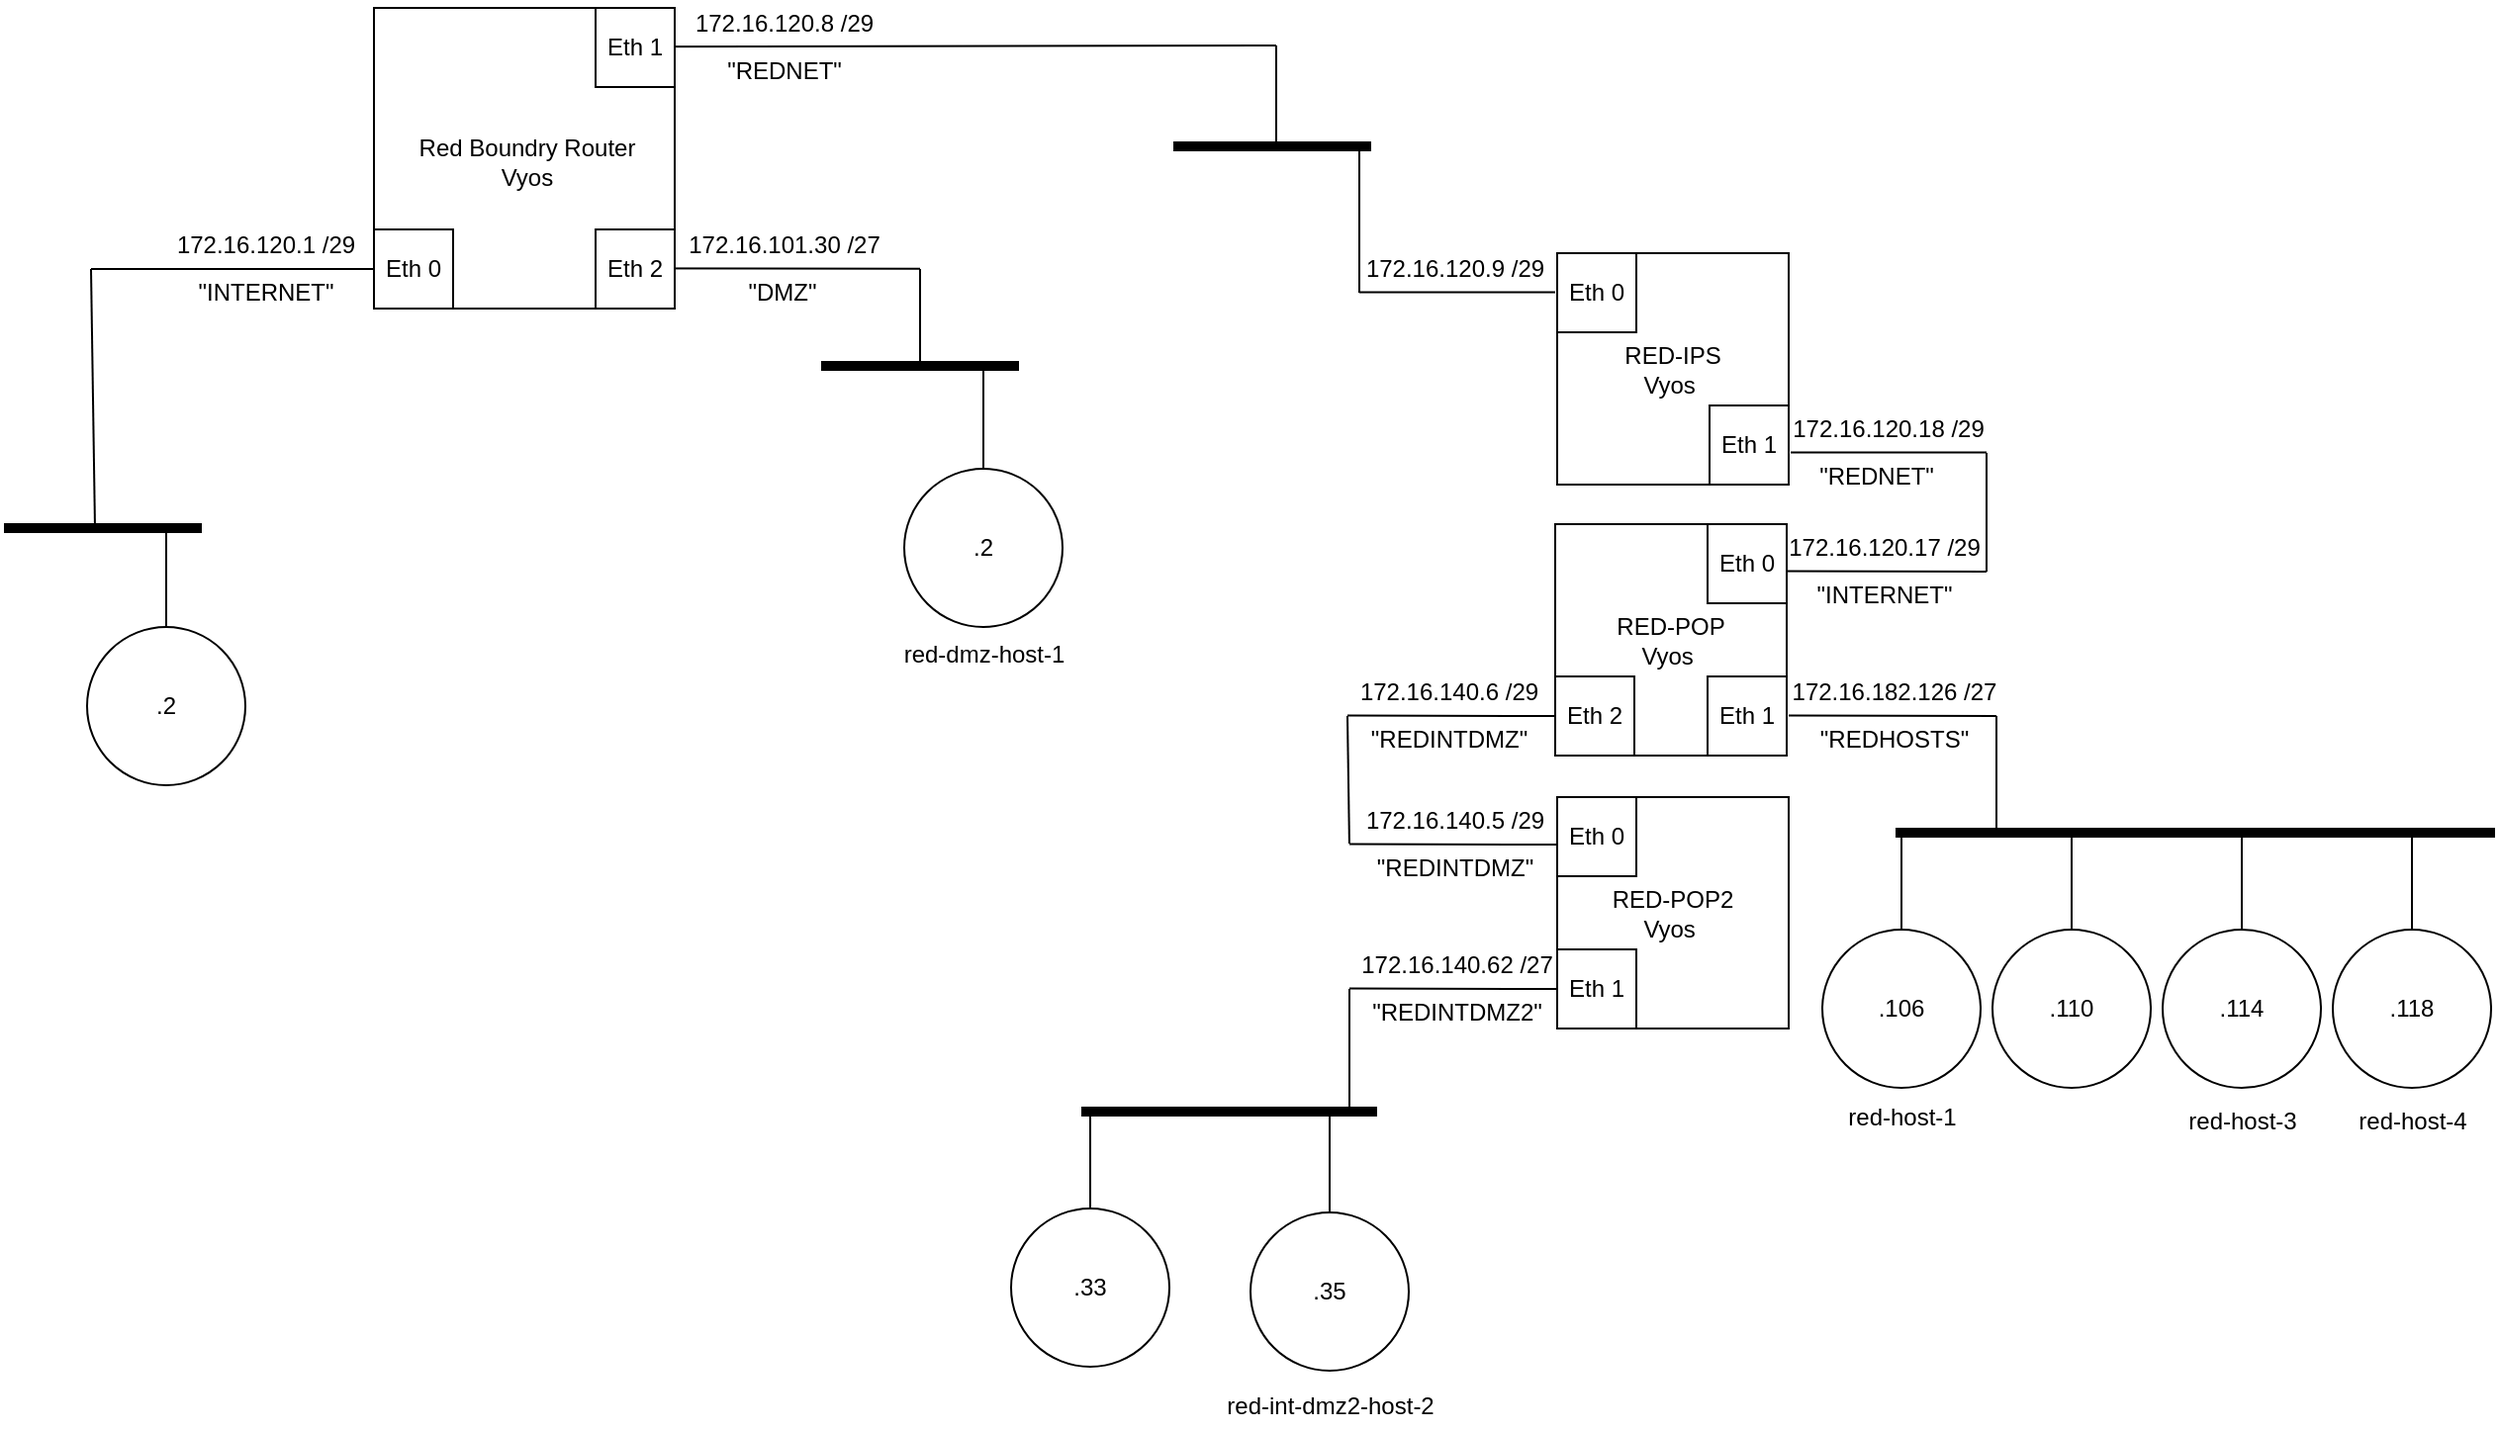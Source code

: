 <mxfile version="27.0.2">
  <diagram name="Page-1" id="r5pY6OEH55r_MRl_l-7a">
    <mxGraphModel dx="766" dy="1320" grid="0" gridSize="10" guides="1" tooltips="1" connect="1" arrows="1" fold="1" page="1" pageScale="1" pageWidth="1500" pageHeight="1100" math="0" shadow="0">
      <root>
        <mxCell id="0" />
        <mxCell id="1" parent="0" />
        <mxCell id="gthj1zMNGUcNPDBHIXGr-64" value="" style="endArrow=none;html=1;rounded=0;" parent="1" edge="1">
          <mxGeometry width="50" height="50" relative="1" as="geometry">
            <mxPoint x="1140" y="614" as="sourcePoint" />
            <mxPoint x="1035" y="613.73" as="targetPoint" />
          </mxGeometry>
        </mxCell>
        <mxCell id="gthj1zMNGUcNPDBHIXGr-65" value="172.16.120.17 /29" style="text;html=1;align=center;verticalAlign=middle;resizable=0;points=[];autosize=1;strokeColor=none;fillColor=none;spacingBottom=0;" parent="1" vertex="1">
          <mxGeometry x="1030" y="589.94" width="115" height="24" as="geometry" />
        </mxCell>
        <mxCell id="gthj1zMNGUcNPDBHIXGr-48" value="" style="endArrow=none;html=1;rounded=0;" parent="1" edge="1">
          <mxGeometry width="50" height="50" relative="1" as="geometry">
            <mxPoint x="922" y="472.79" as="sourcePoint" />
            <mxPoint x="823" y="472.79" as="targetPoint" />
          </mxGeometry>
        </mxCell>
        <mxCell id="gthj1zMNGUcNPDBHIXGr-32" value="" style="endArrow=none;html=1;rounded=0;" parent="1" edge="1">
          <mxGeometry width="50" height="50" relative="1" as="geometry">
            <mxPoint x="220" y="643" as="sourcePoint" />
            <mxPoint x="220" y="592" as="targetPoint" />
          </mxGeometry>
        </mxCell>
        <mxCell id="gthj1zMNGUcNPDBHIXGr-12" value="" style="endArrow=none;html=1;rounded=0;exitX=1;exitY=0.5;exitDx=0;exitDy=0;" parent="1" edge="1">
          <mxGeometry width="50" height="50" relative="1" as="geometry">
            <mxPoint x="437" y="348.64" as="sourcePoint" />
            <mxPoint x="781" y="348" as="targetPoint" />
          </mxGeometry>
        </mxCell>
        <mxCell id="gthj1zMNGUcNPDBHIXGr-13" value="" style="endArrow=none;html=1;rounded=0;exitX=1;exitY=0.5;exitDx=0;exitDy=0;" parent="1" edge="1">
          <mxGeometry width="50" height="50" relative="1" as="geometry">
            <mxPoint x="384" y="460.64" as="sourcePoint" />
            <mxPoint x="601" y="460.91" as="targetPoint" />
          </mxGeometry>
        </mxCell>
        <mxCell id="gthj1zMNGUcNPDBHIXGr-10" value="" style="endArrow=none;html=1;rounded=0;" parent="1" target="gthj1zMNGUcNPDBHIXGr-8" edge="1">
          <mxGeometry width="50" height="50" relative="1" as="geometry">
            <mxPoint x="182" y="461" as="sourcePoint" />
            <mxPoint x="325" y="461" as="targetPoint" />
          </mxGeometry>
        </mxCell>
        <mxCell id="gthj1zMNGUcNPDBHIXGr-9" value="172.16.120.1 /29" style="text;html=1;align=center;verticalAlign=middle;resizable=0;points=[];autosize=1;strokeColor=none;fillColor=none;spacingBottom=0;" parent="1" vertex="1">
          <mxGeometry x="216" y="437" width="108" height="24" as="geometry" />
        </mxCell>
        <mxCell id="gthj1zMNGUcNPDBHIXGr-3" value="" style="whiteSpace=wrap;html=1;aspect=fixed;" parent="1" vertex="1">
          <mxGeometry x="325" y="329" width="152" height="152" as="geometry" />
        </mxCell>
        <mxCell id="gthj1zMNGUcNPDBHIXGr-5" value="&lt;br&gt;&lt;div&gt;Red Boundry Router&lt;/div&gt;&lt;div&gt;Vyos&lt;/div&gt;" style="text;html=1;align=center;verticalAlign=middle;resizable=0;points=[];autosize=1;strokeColor=none;fillColor=none;" parent="1" vertex="1">
          <mxGeometry x="338" y="372" width="127" height="55" as="geometry" />
        </mxCell>
        <mxCell id="gthj1zMNGUcNPDBHIXGr-6" value="Eth 1" style="whiteSpace=wrap;html=1;aspect=fixed;" parent="1" vertex="1">
          <mxGeometry x="437" y="329" width="40" height="40" as="geometry" />
        </mxCell>
        <mxCell id="gthj1zMNGUcNPDBHIXGr-7" value="Eth 2" style="whiteSpace=wrap;html=1;aspect=fixed;" parent="1" vertex="1">
          <mxGeometry x="437" y="441" width="40" height="40" as="geometry" />
        </mxCell>
        <mxCell id="gthj1zMNGUcNPDBHIXGr-8" value="Eth 0" style="whiteSpace=wrap;html=1;aspect=fixed;" parent="1" vertex="1">
          <mxGeometry x="325" y="441" width="40" height="40" as="geometry" />
        </mxCell>
        <mxCell id="gthj1zMNGUcNPDBHIXGr-11" value="&quot;INTERNET&quot;" style="text;html=1;align=center;verticalAlign=middle;resizable=0;points=[];autosize=1;strokeColor=none;fillColor=none;spacingBottom=0;" parent="1" vertex="1">
          <mxGeometry x="226.5" y="461" width="87" height="24" as="geometry" />
        </mxCell>
        <mxCell id="gthj1zMNGUcNPDBHIXGr-14" value="172.16.120.8 /29" style="text;html=1;align=center;verticalAlign=middle;resizable=0;points=[];autosize=1;strokeColor=none;fillColor=none;spacingBottom=0;" parent="1" vertex="1">
          <mxGeometry x="478" y="325" width="108" height="24" as="geometry" />
        </mxCell>
        <mxCell id="gthj1zMNGUcNPDBHIXGr-15" value="&quot;REDNET&quot;" style="text;html=1;align=center;verticalAlign=middle;resizable=0;points=[];autosize=1;strokeColor=none;fillColor=none;spacingBottom=0;" parent="1" vertex="1">
          <mxGeometry x="493.5" y="349" width="76" height="24" as="geometry" />
        </mxCell>
        <mxCell id="gthj1zMNGUcNPDBHIXGr-16" value="172.16.101.30 /27" style="text;html=1;align=center;verticalAlign=middle;resizable=0;points=[];autosize=1;strokeColor=none;fillColor=none;spacingBottom=0;" parent="1" vertex="1">
          <mxGeometry x="474" y="437" width="115" height="24" as="geometry" />
        </mxCell>
        <mxCell id="gthj1zMNGUcNPDBHIXGr-17" value="&quot;DMZ&quot;" style="text;html=1;align=center;verticalAlign=middle;resizable=0;points=[];autosize=1;strokeColor=none;fillColor=none;spacingBottom=0;" parent="1" vertex="1">
          <mxGeometry x="504.5" y="461" width="53" height="24" as="geometry" />
        </mxCell>
        <mxCell id="gthj1zMNGUcNPDBHIXGr-19" value="" style="endArrow=none;html=1;rounded=0;" parent="1" edge="1">
          <mxGeometry width="50" height="50" relative="1" as="geometry">
            <mxPoint x="601" y="510" as="sourcePoint" />
            <mxPoint x="601" y="461" as="targetPoint" />
          </mxGeometry>
        </mxCell>
        <mxCell id="gthj1zMNGUcNPDBHIXGr-22" value="" style="endArrow=none;html=1;rounded=0;" parent="1" edge="1">
          <mxGeometry width="50" height="50" relative="1" as="geometry">
            <mxPoint x="184" y="592" as="sourcePoint" />
            <mxPoint x="182" y="461" as="targetPoint" />
          </mxGeometry>
        </mxCell>
        <mxCell id="gthj1zMNGUcNPDBHIXGr-24" value="" style="endArrow=none;html=1;rounded=0;" parent="1" edge="1">
          <mxGeometry width="50" height="50" relative="1" as="geometry">
            <mxPoint x="781" y="397" as="sourcePoint" />
            <mxPoint x="781" y="348" as="targetPoint" />
          </mxGeometry>
        </mxCell>
        <mxCell id="gthj1zMNGUcNPDBHIXGr-25" value="" style="shape=link;html=1;rounded=0;strokeWidth=3;width=-4;" parent="1" edge="1">
          <mxGeometry width="100" relative="1" as="geometry">
            <mxPoint x="729" y="399" as="sourcePoint" />
            <mxPoint x="829" y="399" as="targetPoint" />
          </mxGeometry>
        </mxCell>
        <mxCell id="gthj1zMNGUcNPDBHIXGr-26" value="" style="shape=link;html=1;rounded=0;strokeWidth=3;width=-4;" parent="1" edge="1">
          <mxGeometry width="100" relative="1" as="geometry">
            <mxPoint x="551" y="510" as="sourcePoint" />
            <mxPoint x="651" y="510" as="targetPoint" />
          </mxGeometry>
        </mxCell>
        <mxCell id="gthj1zMNGUcNPDBHIXGr-27" value="" style="shape=link;html=1;rounded=0;strokeWidth=3;width=-4;" parent="1" edge="1">
          <mxGeometry width="100" relative="1" as="geometry">
            <mxPoint x="138" y="592" as="sourcePoint" />
            <mxPoint x="238" y="592" as="targetPoint" />
          </mxGeometry>
        </mxCell>
        <mxCell id="gthj1zMNGUcNPDBHIXGr-29" value=".2" style="ellipse;whiteSpace=wrap;html=1;aspect=fixed;" parent="1" vertex="1">
          <mxGeometry x="180" y="642" width="80" height="80" as="geometry" />
        </mxCell>
        <mxCell id="gthj1zMNGUcNPDBHIXGr-33" value="" style="endArrow=none;html=1;rounded=0;" parent="1" edge="1">
          <mxGeometry width="50" height="50" relative="1" as="geometry">
            <mxPoint x="633" y="563" as="sourcePoint" />
            <mxPoint x="633" y="512" as="targetPoint" />
          </mxGeometry>
        </mxCell>
        <mxCell id="gthj1zMNGUcNPDBHIXGr-34" value=".2" style="ellipse;whiteSpace=wrap;html=1;aspect=fixed;" parent="1" vertex="1">
          <mxGeometry x="593" y="562" width="80" height="80" as="geometry" />
        </mxCell>
        <mxCell id="gthj1zMNGUcNPDBHIXGr-35" value="" style="endArrow=none;html=1;rounded=0;" parent="1" edge="1">
          <mxGeometry width="50" height="50" relative="1" as="geometry">
            <mxPoint x="823" y="473" as="sourcePoint" />
            <mxPoint x="823" y="401" as="targetPoint" />
          </mxGeometry>
        </mxCell>
        <mxCell id="gthj1zMNGUcNPDBHIXGr-41" value="red-dmz-host-1" style="text;html=1;align=center;verticalAlign=middle;resizable=0;points=[];autosize=1;strokeColor=none;fillColor=none;spacingBottom=0;" parent="1" vertex="1">
          <mxGeometry x="583.5" y="644" width="99" height="24" as="geometry" />
        </mxCell>
        <mxCell id="gthj1zMNGUcNPDBHIXGr-47" value="&lt;div&gt;RED-IPS&lt;/div&gt;&lt;div&gt;Vyos&amp;nbsp;&lt;/div&gt;" style="whiteSpace=wrap;html=1;aspect=fixed;" parent="1" vertex="1">
          <mxGeometry x="923" y="453" width="117" height="117" as="geometry" />
        </mxCell>
        <mxCell id="gthj1zMNGUcNPDBHIXGr-50" value="Eth 0" style="whiteSpace=wrap;html=1;aspect=fixed;" parent="1" vertex="1">
          <mxGeometry x="923" y="453" width="40" height="40" as="geometry" />
        </mxCell>
        <mxCell id="gthj1zMNGUcNPDBHIXGr-51" value="172.16.120.9 /29" style="text;html=1;align=center;verticalAlign=middle;resizable=0;points=[];autosize=1;strokeColor=none;fillColor=none;spacingBottom=0;" parent="1" vertex="1">
          <mxGeometry x="817" y="449" width="108" height="24" as="geometry" />
        </mxCell>
        <mxCell id="gthj1zMNGUcNPDBHIXGr-52" value="Eth 1" style="whiteSpace=wrap;html=1;aspect=fixed;" parent="1" vertex="1">
          <mxGeometry x="1000" y="530" width="40" height="40" as="geometry" />
        </mxCell>
        <mxCell id="gthj1zMNGUcNPDBHIXGr-54" value="&lt;div&gt;RED-POP&lt;/div&gt;&lt;div&gt;Vyos&amp;nbsp;&lt;/div&gt;" style="whiteSpace=wrap;html=1;aspect=fixed;" parent="1" vertex="1">
          <mxGeometry x="922" y="590" width="117" height="117" as="geometry" />
        </mxCell>
        <mxCell id="gthj1zMNGUcNPDBHIXGr-55" value="Eth 0" style="whiteSpace=wrap;html=1;aspect=fixed;" parent="1" vertex="1">
          <mxGeometry x="999" y="590" width="40" height="40" as="geometry" />
        </mxCell>
        <mxCell id="gthj1zMNGUcNPDBHIXGr-56" value="Eth 1" style="whiteSpace=wrap;html=1;aspect=fixed;" parent="1" vertex="1">
          <mxGeometry x="999" y="667" width="40" height="40" as="geometry" />
        </mxCell>
        <mxCell id="gthj1zMNGUcNPDBHIXGr-59" value="" style="endArrow=none;html=1;rounded=0;" parent="1" edge="1">
          <mxGeometry width="50" height="50" relative="1" as="geometry">
            <mxPoint x="1140" y="553.79" as="sourcePoint" />
            <mxPoint x="1041" y="553.79" as="targetPoint" />
          </mxGeometry>
        </mxCell>
        <mxCell id="gthj1zMNGUcNPDBHIXGr-62" value="172.16.120.18 /29" style="text;html=1;align=center;verticalAlign=middle;resizable=0;points=[];autosize=1;strokeColor=none;fillColor=none;spacingBottom=0;" parent="1" vertex="1">
          <mxGeometry x="1032" y="530" width="115" height="24" as="geometry" />
        </mxCell>
        <mxCell id="gthj1zMNGUcNPDBHIXGr-63" value="" style="endArrow=none;html=1;rounded=0;" parent="1" edge="1">
          <mxGeometry width="50" height="50" relative="1" as="geometry">
            <mxPoint x="1140" y="614" as="sourcePoint" />
            <mxPoint x="1140" y="554" as="targetPoint" />
          </mxGeometry>
        </mxCell>
        <mxCell id="gthj1zMNGUcNPDBHIXGr-66" value="&quot;REDNET&quot;" style="text;html=1;align=center;verticalAlign=middle;resizable=0;points=[];autosize=1;strokeColor=none;fillColor=none;spacingBottom=0;" parent="1" vertex="1">
          <mxGeometry x="1046" y="554" width="76" height="24" as="geometry" />
        </mxCell>
        <mxCell id="gthj1zMNGUcNPDBHIXGr-67" value="&quot;INTERNET&quot;" style="text;html=1;align=center;verticalAlign=middle;resizable=0;points=[];autosize=1;strokeColor=none;fillColor=none;spacingBottom=0;" parent="1" vertex="1">
          <mxGeometry x="1044.5" y="613.94" width="86" height="24" as="geometry" />
        </mxCell>
        <mxCell id="gthj1zMNGUcNPDBHIXGr-68" value="Eth 2" style="whiteSpace=wrap;html=1;aspect=fixed;" parent="1" vertex="1">
          <mxGeometry x="922" y="667" width="40" height="40" as="geometry" />
        </mxCell>
        <mxCell id="gthj1zMNGUcNPDBHIXGr-69" value="" style="endArrow=none;html=1;rounded=0;" parent="1" edge="1">
          <mxGeometry width="50" height="50" relative="1" as="geometry">
            <mxPoint x="922" y="687.06" as="sourcePoint" />
            <mxPoint x="817" y="686.79" as="targetPoint" />
          </mxGeometry>
        </mxCell>
        <mxCell id="gthj1zMNGUcNPDBHIXGr-70" value="172.16.140.6 /29" style="text;html=1;align=center;verticalAlign=middle;resizable=0;points=[];autosize=1;strokeColor=none;fillColor=none;spacingBottom=0;" parent="1" vertex="1">
          <mxGeometry x="814" y="663" width="108" height="24" as="geometry" />
        </mxCell>
        <mxCell id="gthj1zMNGUcNPDBHIXGr-71" value="&quot;REDINTDMZ&quot;" style="text;html=1;align=center;verticalAlign=middle;resizable=0;points=[];autosize=1;strokeColor=none;fillColor=none;spacingBottom=0;" parent="1" vertex="1">
          <mxGeometry x="819.5" y="687" width="97" height="24" as="geometry" />
        </mxCell>
        <mxCell id="gthj1zMNGUcNPDBHIXGr-75" value="" style="endArrow=none;html=1;rounded=0;" parent="1" edge="1">
          <mxGeometry width="50" height="50" relative="1" as="geometry">
            <mxPoint x="1145" y="687.06" as="sourcePoint" />
            <mxPoint x="1040" y="686.79" as="targetPoint" />
          </mxGeometry>
        </mxCell>
        <mxCell id="gthj1zMNGUcNPDBHIXGr-76" value="&amp;nbsp;" style="text;html=1;align=center;verticalAlign=middle;resizable=0;points=[];autosize=1;strokeColor=none;fillColor=none;spacingBottom=0;" parent="1" vertex="1">
          <mxGeometry x="1082" y="663" width="21" height="24" as="geometry" />
        </mxCell>
        <mxCell id="gthj1zMNGUcNPDBHIXGr-77" value="&quot;REDHOSTS&quot;" style="text;html=1;align=center;verticalAlign=middle;resizable=0;points=[];autosize=1;strokeColor=none;fillColor=none;spacingBottom=0;" parent="1" vertex="1">
          <mxGeometry x="1046.5" y="687" width="93" height="24" as="geometry" />
        </mxCell>
        <mxCell id="gthj1zMNGUcNPDBHIXGr-81" value="172.16.182.126 /27" style="text;html=1;align=center;verticalAlign=middle;resizable=0;points=[];autosize=1;strokeColor=none;fillColor=none;spacingBottom=0;" parent="1" vertex="1">
          <mxGeometry x="1032.5" y="663" width="121" height="24" as="geometry" />
        </mxCell>
        <mxCell id="evGnPvsLJm5_Tea4OdvR-1" value="" style="endArrow=none;html=1;rounded=0;" edge="1" parent="1">
          <mxGeometry width="50" height="50" relative="1" as="geometry">
            <mxPoint x="1145" y="747" as="sourcePoint" />
            <mxPoint x="1145" y="687" as="targetPoint" />
          </mxGeometry>
        </mxCell>
        <mxCell id="evGnPvsLJm5_Tea4OdvR-2" value="" style="shape=link;html=1;rounded=0;strokeWidth=3;width=-4;" edge="1" parent="1">
          <mxGeometry width="100" relative="1" as="geometry">
            <mxPoint x="1094" y="746" as="sourcePoint" />
            <mxPoint x="1397" y="746" as="targetPoint" />
          </mxGeometry>
        </mxCell>
        <mxCell id="evGnPvsLJm5_Tea4OdvR-3" value="" style="endArrow=none;html=1;rounded=0;" edge="1" parent="1">
          <mxGeometry width="50" height="50" relative="1" as="geometry">
            <mxPoint x="1097" y="796" as="sourcePoint" />
            <mxPoint x="1097" y="745" as="targetPoint" />
          </mxGeometry>
        </mxCell>
        <mxCell id="evGnPvsLJm5_Tea4OdvR-4" value=".106" style="ellipse;whiteSpace=wrap;html=1;aspect=fixed;" vertex="1" parent="1">
          <mxGeometry x="1057" y="795" width="80" height="80" as="geometry" />
        </mxCell>
        <mxCell id="evGnPvsLJm5_Tea4OdvR-5" value="" style="endArrow=none;html=1;rounded=0;" edge="1" parent="1">
          <mxGeometry width="50" height="50" relative="1" as="geometry">
            <mxPoint x="1183" y="796" as="sourcePoint" />
            <mxPoint x="1183" y="745" as="targetPoint" />
          </mxGeometry>
        </mxCell>
        <mxCell id="evGnPvsLJm5_Tea4OdvR-6" value=".110" style="ellipse;whiteSpace=wrap;html=1;aspect=fixed;" vertex="1" parent="1">
          <mxGeometry x="1143" y="795" width="80" height="80" as="geometry" />
        </mxCell>
        <mxCell id="evGnPvsLJm5_Tea4OdvR-7" value="" style="endArrow=none;html=1;rounded=0;" edge="1" parent="1">
          <mxGeometry width="50" height="50" relative="1" as="geometry">
            <mxPoint x="1269" y="796" as="sourcePoint" />
            <mxPoint x="1269" y="745" as="targetPoint" />
          </mxGeometry>
        </mxCell>
        <mxCell id="evGnPvsLJm5_Tea4OdvR-8" value=".114" style="ellipse;whiteSpace=wrap;html=1;aspect=fixed;" vertex="1" parent="1">
          <mxGeometry x="1229" y="795" width="80" height="80" as="geometry" />
        </mxCell>
        <mxCell id="evGnPvsLJm5_Tea4OdvR-9" value="" style="endArrow=none;html=1;rounded=0;" edge="1" parent="1">
          <mxGeometry width="50" height="50" relative="1" as="geometry">
            <mxPoint x="1355" y="796" as="sourcePoint" />
            <mxPoint x="1355" y="745" as="targetPoint" />
          </mxGeometry>
        </mxCell>
        <mxCell id="evGnPvsLJm5_Tea4OdvR-10" value=".118" style="ellipse;whiteSpace=wrap;html=1;aspect=fixed;" vertex="1" parent="1">
          <mxGeometry x="1315" y="795" width="80" height="80" as="geometry" />
        </mxCell>
        <mxCell id="evGnPvsLJm5_Tea4OdvR-11" value="red-host-1" style="text;html=1;align=center;verticalAlign=middle;resizable=0;points=[];autosize=1;strokeColor=none;fillColor=none;spacingBottom=0;" vertex="1" parent="1">
          <mxGeometry x="1060.5" y="878" width="73" height="24" as="geometry" />
        </mxCell>
        <mxCell id="evGnPvsLJm5_Tea4OdvR-12" value="&lt;div&gt;RED-POP2&lt;/div&gt;&lt;div&gt;Vyos&amp;nbsp;&lt;/div&gt;" style="whiteSpace=wrap;html=1;aspect=fixed;" vertex="1" parent="1">
          <mxGeometry x="923" y="728" width="117" height="117" as="geometry" />
        </mxCell>
        <mxCell id="evGnPvsLJm5_Tea4OdvR-14" value="" style="endArrow=none;html=1;rounded=0;" edge="1" parent="1">
          <mxGeometry width="50" height="50" relative="1" as="geometry">
            <mxPoint x="923" y="752.06" as="sourcePoint" />
            <mxPoint x="818" y="751.79" as="targetPoint" />
          </mxGeometry>
        </mxCell>
        <mxCell id="evGnPvsLJm5_Tea4OdvR-15" value="172.16.140.5 /29" style="text;html=1;align=center;verticalAlign=middle;resizable=0;points=[];autosize=1;strokeColor=none;fillColor=none;spacingBottom=0;" vertex="1" parent="1">
          <mxGeometry x="817" y="728" width="108" height="24" as="geometry" />
        </mxCell>
        <mxCell id="evGnPvsLJm5_Tea4OdvR-16" value="&quot;REDINTDMZ&quot;" style="text;html=1;align=center;verticalAlign=middle;resizable=0;points=[];autosize=1;strokeColor=none;fillColor=none;spacingBottom=0;" vertex="1" parent="1">
          <mxGeometry x="822.5" y="752" width="97" height="24" as="geometry" />
        </mxCell>
        <mxCell id="evGnPvsLJm5_Tea4OdvR-17" value="" style="endArrow=none;html=1;rounded=0;exitX=0.009;exitY=0.98;exitDx=0;exitDy=0;exitPerimeter=0;" edge="1" parent="1">
          <mxGeometry width="50" height="50" relative="1" as="geometry">
            <mxPoint x="817.972" y="751.52" as="sourcePoint" />
            <mxPoint x="817" y="687" as="targetPoint" />
          </mxGeometry>
        </mxCell>
        <mxCell id="evGnPvsLJm5_Tea4OdvR-18" value="Eth 0" style="whiteSpace=wrap;html=1;aspect=fixed;" vertex="1" parent="1">
          <mxGeometry x="923" y="728" width="40" height="40" as="geometry" />
        </mxCell>
        <mxCell id="evGnPvsLJm5_Tea4OdvR-19" value="Eth 1" style="whiteSpace=wrap;html=1;aspect=fixed;" vertex="1" parent="1">
          <mxGeometry x="923" y="805" width="40" height="40" as="geometry" />
        </mxCell>
        <mxCell id="evGnPvsLJm5_Tea4OdvR-23" value="" style="endArrow=none;html=1;rounded=0;" edge="1" parent="1">
          <mxGeometry width="50" height="50" relative="1" as="geometry">
            <mxPoint x="923" y="825.06" as="sourcePoint" />
            <mxPoint x="818" y="824.79" as="targetPoint" />
          </mxGeometry>
        </mxCell>
        <mxCell id="evGnPvsLJm5_Tea4OdvR-24" value="172.16.140.62 /27" style="text;html=1;align=center;verticalAlign=middle;resizable=0;points=[];autosize=1;strokeColor=none;fillColor=none;spacingBottom=0;" vertex="1" parent="1">
          <mxGeometry x="814" y="801" width="115" height="24" as="geometry" />
        </mxCell>
        <mxCell id="evGnPvsLJm5_Tea4OdvR-25" value="&quot;REDINTDMZ2&quot;" style="text;html=1;align=center;verticalAlign=middle;resizable=0;points=[];autosize=1;strokeColor=none;fillColor=none;spacingBottom=0;" vertex="1" parent="1">
          <mxGeometry x="819.5" y="825" width="104" height="24" as="geometry" />
        </mxCell>
        <mxCell id="evGnPvsLJm5_Tea4OdvR-26" value="" style="endArrow=none;html=1;rounded=0;" edge="1" parent="1">
          <mxGeometry width="50" height="50" relative="1" as="geometry">
            <mxPoint x="818" y="885" as="sourcePoint" />
            <mxPoint x="818" y="825" as="targetPoint" />
          </mxGeometry>
        </mxCell>
        <mxCell id="evGnPvsLJm5_Tea4OdvR-27" value="" style="shape=link;html=1;rounded=0;strokeWidth=3;width=-4;" edge="1" parent="1">
          <mxGeometry width="100" relative="1" as="geometry">
            <mxPoint x="682.5" y="887" as="sourcePoint" />
            <mxPoint x="832" y="887" as="targetPoint" />
          </mxGeometry>
        </mxCell>
        <mxCell id="evGnPvsLJm5_Tea4OdvR-28" value="" style="endArrow=none;html=1;rounded=0;" edge="1" parent="1">
          <mxGeometry width="50" height="50" relative="1" as="geometry">
            <mxPoint x="687" y="937" as="sourcePoint" />
            <mxPoint x="687" y="886" as="targetPoint" />
          </mxGeometry>
        </mxCell>
        <mxCell id="evGnPvsLJm5_Tea4OdvR-29" value=".33" style="ellipse;whiteSpace=wrap;html=1;aspect=fixed;" vertex="1" parent="1">
          <mxGeometry x="647" y="936" width="80" height="80" as="geometry" />
        </mxCell>
        <mxCell id="evGnPvsLJm5_Tea4OdvR-30" value="" style="endArrow=none;html=1;rounded=0;" edge="1" parent="1">
          <mxGeometry width="50" height="50" relative="1" as="geometry">
            <mxPoint x="808" y="939" as="sourcePoint" />
            <mxPoint x="808" y="888" as="targetPoint" />
          </mxGeometry>
        </mxCell>
        <mxCell id="evGnPvsLJm5_Tea4OdvR-31" value=".35" style="ellipse;whiteSpace=wrap;html=1;aspect=fixed;" vertex="1" parent="1">
          <mxGeometry x="768" y="938" width="80" height="80" as="geometry" />
        </mxCell>
        <mxCell id="evGnPvsLJm5_Tea4OdvR-32" value="red-int-dmz2-host-2" style="text;html=1;align=center;verticalAlign=middle;resizable=0;points=[];autosize=1;strokeColor=none;fillColor=none;spacingBottom=0;" vertex="1" parent="1">
          <mxGeometry x="746.5" y="1024" width="123" height="24" as="geometry" />
        </mxCell>
        <mxCell id="evGnPvsLJm5_Tea4OdvR-33" value="red-host-3" style="text;html=1;align=center;verticalAlign=middle;resizable=0;points=[];autosize=1;strokeColor=none;fillColor=none;spacingBottom=0;" vertex="1" parent="1">
          <mxGeometry x="1232.5" y="880" width="73" height="24" as="geometry" />
        </mxCell>
        <mxCell id="evGnPvsLJm5_Tea4OdvR-34" value="red-host-4" style="text;html=1;align=center;verticalAlign=middle;resizable=0;points=[];autosize=1;strokeColor=none;fillColor=none;spacingBottom=0;" vertex="1" parent="1">
          <mxGeometry x="1318.5" y="880" width="73" height="24" as="geometry" />
        </mxCell>
      </root>
    </mxGraphModel>
  </diagram>
</mxfile>

